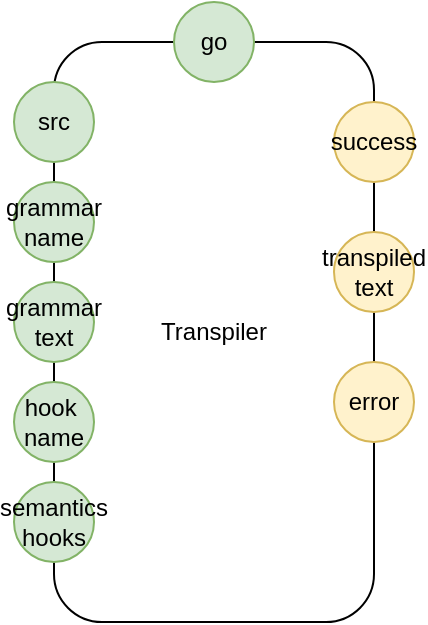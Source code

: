 <mxfile version="14.6.13" type="device"><diagram id="MkaVQHuV-yonu-WsagfA" name="Page-1"><mxGraphModel dx="1106" dy="852" grid="1" gridSize="10" guides="1" tooltips="1" connect="1" arrows="1" fold="1" page="1" pageScale="1" pageWidth="1100" pageHeight="850" math="0" shadow="0"><root><mxCell id="0"/><mxCell id="1" parent="0"/><mxCell id="Xm9lpeUwH7SFEeQLh8yY-1" value="Transpiler" style="rounded=1;whiteSpace=wrap;html=1;" vertex="1" parent="1"><mxGeometry x="140" y="100" width="160" height="290" as="geometry"/></mxCell><mxCell id="Xm9lpeUwH7SFEeQLh8yY-2" value="src" style="ellipse;whiteSpace=wrap;html=1;aspect=fixed;fillColor=#d5e8d4;strokeColor=#82b366;" vertex="1" parent="1"><mxGeometry x="120" y="120" width="40" height="40" as="geometry"/></mxCell><mxCell id="Xm9lpeUwH7SFEeQLh8yY-3" value="transpiled&lt;br&gt;text" style="ellipse;whiteSpace=wrap;html=1;aspect=fixed;fillColor=#fff2cc;strokeColor=#d6b656;" vertex="1" parent="1"><mxGeometry x="280" y="195" width="40" height="40" as="geometry"/></mxCell><mxCell id="Xm9lpeUwH7SFEeQLh8yY-4" value="grammar&lt;br&gt;text" style="ellipse;whiteSpace=wrap;html=1;aspect=fixed;fillColor=#d5e8d4;strokeColor=#82b366;" vertex="1" parent="1"><mxGeometry x="120" y="220" width="40" height="40" as="geometry"/></mxCell><mxCell id="Xm9lpeUwH7SFEeQLh8yY-5" value="go" style="ellipse;whiteSpace=wrap;html=1;aspect=fixed;fillColor=#d5e8d4;strokeColor=#82b366;" vertex="1" parent="1"><mxGeometry x="200" y="80" width="40" height="40" as="geometry"/></mxCell><mxCell id="Xm9lpeUwH7SFEeQLh8yY-6" value="grammar name" style="ellipse;whiteSpace=wrap;html=1;aspect=fixed;fillColor=#d5e8d4;strokeColor=#82b366;" vertex="1" parent="1"><mxGeometry x="120" y="170" width="40" height="40" as="geometry"/></mxCell><mxCell id="Xm9lpeUwH7SFEeQLh8yY-7" value="hook&amp;nbsp;&lt;br&gt;name" style="ellipse;whiteSpace=wrap;html=1;aspect=fixed;fillColor=#d5e8d4;strokeColor=#82b366;" vertex="1" parent="1"><mxGeometry x="120" y="270" width="40" height="40" as="geometry"/></mxCell><mxCell id="Xm9lpeUwH7SFEeQLh8yY-8" value="semantics&lt;br&gt;hooks" style="ellipse;whiteSpace=wrap;html=1;aspect=fixed;fillColor=#d5e8d4;strokeColor=#82b366;" vertex="1" parent="1"><mxGeometry x="120" y="320" width="40" height="40" as="geometry"/></mxCell><mxCell id="Xm9lpeUwH7SFEeQLh8yY-9" value="error" style="ellipse;whiteSpace=wrap;html=1;aspect=fixed;fillColor=#fff2cc;strokeColor=#d6b656;" vertex="1" parent="1"><mxGeometry x="280" y="260" width="40" height="40" as="geometry"/></mxCell><mxCell id="Xm9lpeUwH7SFEeQLh8yY-10" value="success" style="ellipse;whiteSpace=wrap;html=1;aspect=fixed;fillColor=#fff2cc;strokeColor=#d6b656;" vertex="1" parent="1"><mxGeometry x="280" y="130" width="40" height="40" as="geometry"/></mxCell></root></mxGraphModel></diagram></mxfile>